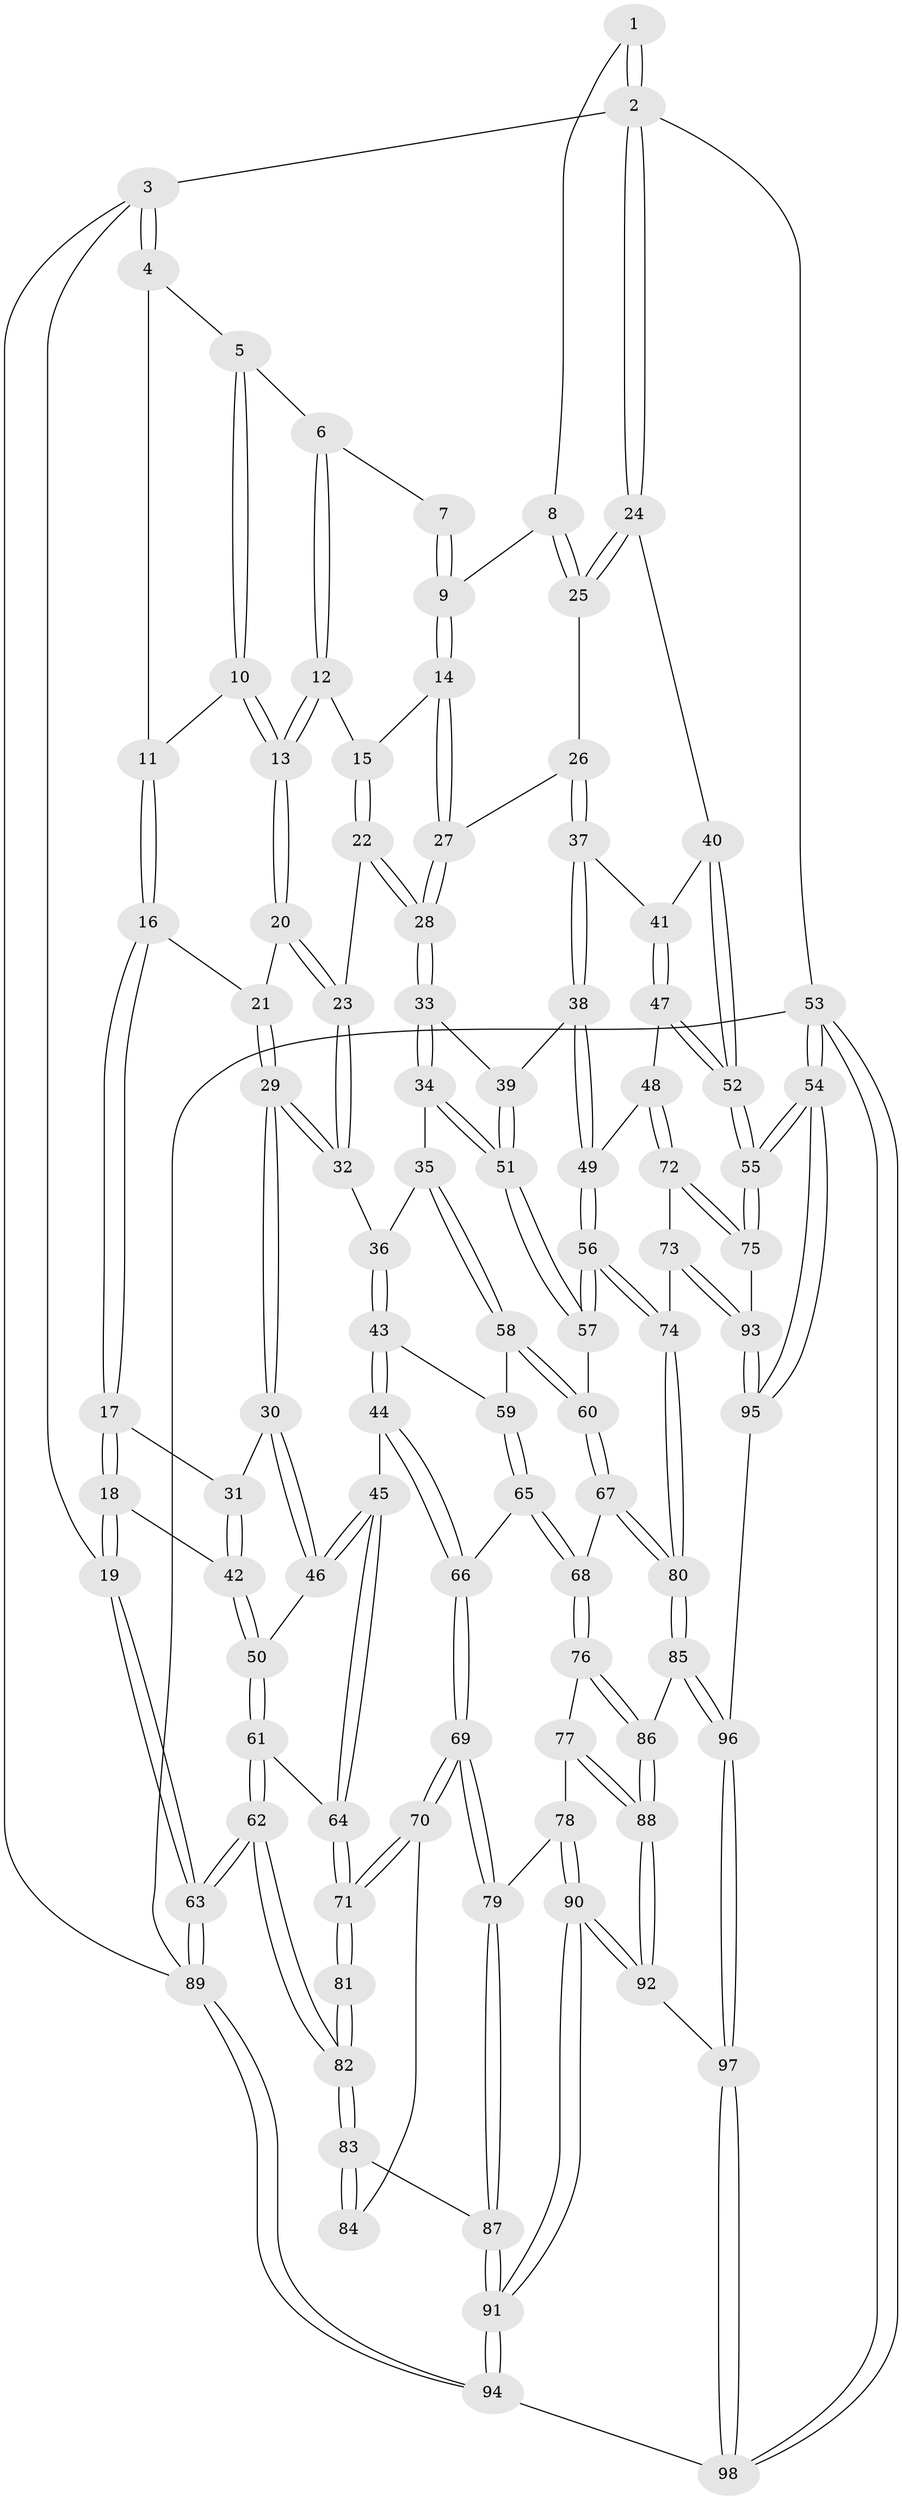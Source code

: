 // Generated by graph-tools (version 1.1) at 2025/00/03/09/25 05:00:27]
// undirected, 98 vertices, 242 edges
graph export_dot {
graph [start="1"]
  node [color=gray90,style=filled];
  1 [pos="+0.8435747521483343+0"];
  2 [pos="+1+0"];
  3 [pos="+0+0"];
  4 [pos="+0.0726049603269668+0"];
  5 [pos="+0.15377657032656267+0"];
  6 [pos="+0.4772620967102444+0"];
  7 [pos="+0.5447067152961352+0"];
  8 [pos="+0.7192949413151483+0.11809561682172838"];
  9 [pos="+0.7090284343203369+0.12466202044443236"];
  10 [pos="+0.29508069918224994+0.07188818652154233"];
  11 [pos="+0.16719107796792418+0.041204002896914345"];
  12 [pos="+0.45532658512730023+0.06198743099771872"];
  13 [pos="+0.37362027046564744+0.1357710956815794"];
  14 [pos="+0.6997952123583578+0.14158344014614807"];
  15 [pos="+0.5015177211480453+0.1021909403621248"];
  16 [pos="+0.1675413795679187+0.14288194299878487"];
  17 [pos="+0.06323790326785496+0.22600688845410766"];
  18 [pos="+0+0.2108563056006454"];
  19 [pos="+0+0.20844849042214394"];
  20 [pos="+0.36121200257819636+0.15556404875623436"];
  21 [pos="+0.308532445123181+0.18923868362838606"];
  22 [pos="+0.5419075467405398+0.25024294407547903"];
  23 [pos="+0.4407072542462301+0.2723344204251133"];
  24 [pos="+1+0"];
  25 [pos="+1+0.019722039866287767"];
  26 [pos="+0.7949704995385355+0.2582575618956323"];
  27 [pos="+0.7040062072108785+0.1879966218714118"];
  28 [pos="+0.6013261107209251+0.2989662996573505"];
  29 [pos="+0.2782961564137052+0.32448545944423973"];
  30 [pos="+0.263361575583752+0.34126557122166734"];
  31 [pos="+0.06693106741901039+0.2301470216257002"];
  32 [pos="+0.42446877179068765+0.34049456327163247"];
  33 [pos="+0.6021274420103758+0.3531589244634601"];
  34 [pos="+0.5785252470146495+0.37946887994622697"];
  35 [pos="+0.5558897854724254+0.3973688247994212"];
  36 [pos="+0.4271970057756508+0.34453596908356215"];
  37 [pos="+0.8190169016619948+0.32900916657806456"];
  38 [pos="+0.7578803593450626+0.3906871240885534"];
  39 [pos="+0.7073649766409953+0.38897438131280565"];
  40 [pos="+1+0"];
  41 [pos="+0.8271274953026925+0.33083942535066774"];
  42 [pos="+0.12588882572526267+0.42224094701682"];
  43 [pos="+0.38327596588108465+0.4723207392836665"];
  44 [pos="+0.36608608552704686+0.4809287987517933"];
  45 [pos="+0.3087965571790453+0.4856314858167664"];
  46 [pos="+0.2509158862300045+0.39957060903617597"];
  47 [pos="+0.9619789810118791+0.4173847901269363"];
  48 [pos="+0.8763820591058895+0.5161588532175047"];
  49 [pos="+0.7894923641218359+0.5019678162552154"];
  50 [pos="+0.1319041594554596+0.4352761040201686"];
  51 [pos="+0.6708054191332751+0.5081785892818982"];
  52 [pos="+1+0.38852667787838735"];
  53 [pos="+1+1"];
  54 [pos="+1+0.8185604919365627"];
  55 [pos="+1+0.7353633930564978"];
  56 [pos="+0.6979065527366315+0.5974941685101557"];
  57 [pos="+0.6767065745951298+0.5654862263210843"];
  58 [pos="+0.531238905990252+0.46450577978827096"];
  59 [pos="+0.5040255924404141+0.47646829463374346"];
  60 [pos="+0.54184783144078+0.4805077085626949"];
  61 [pos="+0.03147865308013975+0.5585201052484544"];
  62 [pos="+0+0.6470227748564955"];
  63 [pos="+0+0.6525164086298346"];
  64 [pos="+0.283347771022956+0.5577870951541019"];
  65 [pos="+0.45597032450189096+0.5965556194638991"];
  66 [pos="+0.43921230119208254+0.592650334247847"];
  67 [pos="+0.5487724571649756+0.6407544514798507"];
  68 [pos="+0.4811865939783077+0.6243143287098998"];
  69 [pos="+0.3079762561951528+0.6468768288056493"];
  70 [pos="+0.30111350785904384+0.6383436459155193"];
  71 [pos="+0.3001309174902762+0.6368768644069214"];
  72 [pos="+0.9321920013775314+0.6813838871732495"];
  73 [pos="+0.864724241203589+0.7014978218014957"];
  74 [pos="+0.6857787054950297+0.7123674643139944"];
  75 [pos="+1+0.701211694903943"];
  76 [pos="+0.4108621828426494+0.717052801179051"];
  77 [pos="+0.3956671223249762+0.7237709112116248"];
  78 [pos="+0.35946219983470296+0.7291044647535254"];
  79 [pos="+0.3196828634229695+0.6864942606923965"];
  80 [pos="+0.6668442198844768+0.7304616155599022"];
  81 [pos="+0.2104546931031346+0.6491673610589835"];
  82 [pos="+0+0.6707207490354796"];
  83 [pos="+0.14536625756841612+0.7543797766749618"];
  84 [pos="+0.2040766041151943+0.7030245656455487"];
  85 [pos="+0.657361008245439+0.756474683448872"];
  86 [pos="+0.6536929414364684+0.7586251982436364"];
  87 [pos="+0.19017792875354167+0.7836860495300825"];
  88 [pos="+0.537974061889181+0.8587270700865326"];
  89 [pos="+0+1"];
  90 [pos="+0.33555072270310876+1"];
  91 [pos="+0.31216255499899376+1"];
  92 [pos="+0.5043071645732354+0.9002047849611353"];
  93 [pos="+0.8638240780117822+0.875101127514251"];
  94 [pos="+0.2800770178307735+1"];
  95 [pos="+0.8588997304514508+0.8989767811095767"];
  96 [pos="+0.7770502334759088+0.9675198518465643"];
  97 [pos="+0.7802182654530982+1"];
  98 [pos="+0.8132403412932081+1"];
  1 -- 2;
  1 -- 2;
  1 -- 8;
  2 -- 3;
  2 -- 24;
  2 -- 24;
  2 -- 53;
  3 -- 4;
  3 -- 4;
  3 -- 19;
  3 -- 89;
  4 -- 5;
  4 -- 11;
  5 -- 6;
  5 -- 10;
  5 -- 10;
  6 -- 7;
  6 -- 12;
  6 -- 12;
  7 -- 9;
  7 -- 9;
  8 -- 9;
  8 -- 25;
  8 -- 25;
  9 -- 14;
  9 -- 14;
  10 -- 11;
  10 -- 13;
  10 -- 13;
  11 -- 16;
  11 -- 16;
  12 -- 13;
  12 -- 13;
  12 -- 15;
  13 -- 20;
  13 -- 20;
  14 -- 15;
  14 -- 27;
  14 -- 27;
  15 -- 22;
  15 -- 22;
  16 -- 17;
  16 -- 17;
  16 -- 21;
  17 -- 18;
  17 -- 18;
  17 -- 31;
  18 -- 19;
  18 -- 19;
  18 -- 42;
  19 -- 63;
  19 -- 63;
  20 -- 21;
  20 -- 23;
  20 -- 23;
  21 -- 29;
  21 -- 29;
  22 -- 23;
  22 -- 28;
  22 -- 28;
  23 -- 32;
  23 -- 32;
  24 -- 25;
  24 -- 25;
  24 -- 40;
  25 -- 26;
  26 -- 27;
  26 -- 37;
  26 -- 37;
  27 -- 28;
  27 -- 28;
  28 -- 33;
  28 -- 33;
  29 -- 30;
  29 -- 30;
  29 -- 32;
  29 -- 32;
  30 -- 31;
  30 -- 46;
  30 -- 46;
  31 -- 42;
  31 -- 42;
  32 -- 36;
  33 -- 34;
  33 -- 34;
  33 -- 39;
  34 -- 35;
  34 -- 51;
  34 -- 51;
  35 -- 36;
  35 -- 58;
  35 -- 58;
  36 -- 43;
  36 -- 43;
  37 -- 38;
  37 -- 38;
  37 -- 41;
  38 -- 39;
  38 -- 49;
  38 -- 49;
  39 -- 51;
  39 -- 51;
  40 -- 41;
  40 -- 52;
  40 -- 52;
  41 -- 47;
  41 -- 47;
  42 -- 50;
  42 -- 50;
  43 -- 44;
  43 -- 44;
  43 -- 59;
  44 -- 45;
  44 -- 66;
  44 -- 66;
  45 -- 46;
  45 -- 46;
  45 -- 64;
  45 -- 64;
  46 -- 50;
  47 -- 48;
  47 -- 52;
  47 -- 52;
  48 -- 49;
  48 -- 72;
  48 -- 72;
  49 -- 56;
  49 -- 56;
  50 -- 61;
  50 -- 61;
  51 -- 57;
  51 -- 57;
  52 -- 55;
  52 -- 55;
  53 -- 54;
  53 -- 54;
  53 -- 98;
  53 -- 98;
  53 -- 89;
  54 -- 55;
  54 -- 55;
  54 -- 95;
  54 -- 95;
  55 -- 75;
  55 -- 75;
  56 -- 57;
  56 -- 57;
  56 -- 74;
  56 -- 74;
  57 -- 60;
  58 -- 59;
  58 -- 60;
  58 -- 60;
  59 -- 65;
  59 -- 65;
  60 -- 67;
  60 -- 67;
  61 -- 62;
  61 -- 62;
  61 -- 64;
  62 -- 63;
  62 -- 63;
  62 -- 82;
  62 -- 82;
  63 -- 89;
  63 -- 89;
  64 -- 71;
  64 -- 71;
  65 -- 66;
  65 -- 68;
  65 -- 68;
  66 -- 69;
  66 -- 69;
  67 -- 68;
  67 -- 80;
  67 -- 80;
  68 -- 76;
  68 -- 76;
  69 -- 70;
  69 -- 70;
  69 -- 79;
  69 -- 79;
  70 -- 71;
  70 -- 71;
  70 -- 84;
  71 -- 81;
  71 -- 81;
  72 -- 73;
  72 -- 75;
  72 -- 75;
  73 -- 74;
  73 -- 93;
  73 -- 93;
  74 -- 80;
  74 -- 80;
  75 -- 93;
  76 -- 77;
  76 -- 86;
  76 -- 86;
  77 -- 78;
  77 -- 88;
  77 -- 88;
  78 -- 79;
  78 -- 90;
  78 -- 90;
  79 -- 87;
  79 -- 87;
  80 -- 85;
  80 -- 85;
  81 -- 82;
  81 -- 82;
  82 -- 83;
  82 -- 83;
  83 -- 84;
  83 -- 84;
  83 -- 87;
  85 -- 86;
  85 -- 96;
  85 -- 96;
  86 -- 88;
  86 -- 88;
  87 -- 91;
  87 -- 91;
  88 -- 92;
  88 -- 92;
  89 -- 94;
  89 -- 94;
  90 -- 91;
  90 -- 91;
  90 -- 92;
  90 -- 92;
  91 -- 94;
  91 -- 94;
  92 -- 97;
  93 -- 95;
  93 -- 95;
  94 -- 98;
  95 -- 96;
  96 -- 97;
  96 -- 97;
  97 -- 98;
  97 -- 98;
}
